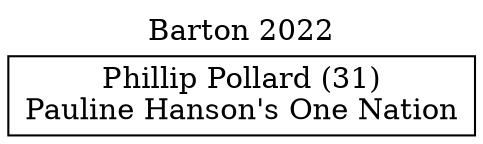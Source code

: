// House preference flow
digraph "Phillip Pollard (31)_Barton_2022" {
	graph [label="Barton 2022" labelloc=t mclimit=10]
	node [shape=box]
	"Phillip Pollard (31)" [label="Phillip Pollard (31)
Pauline Hanson's One Nation"]
}
